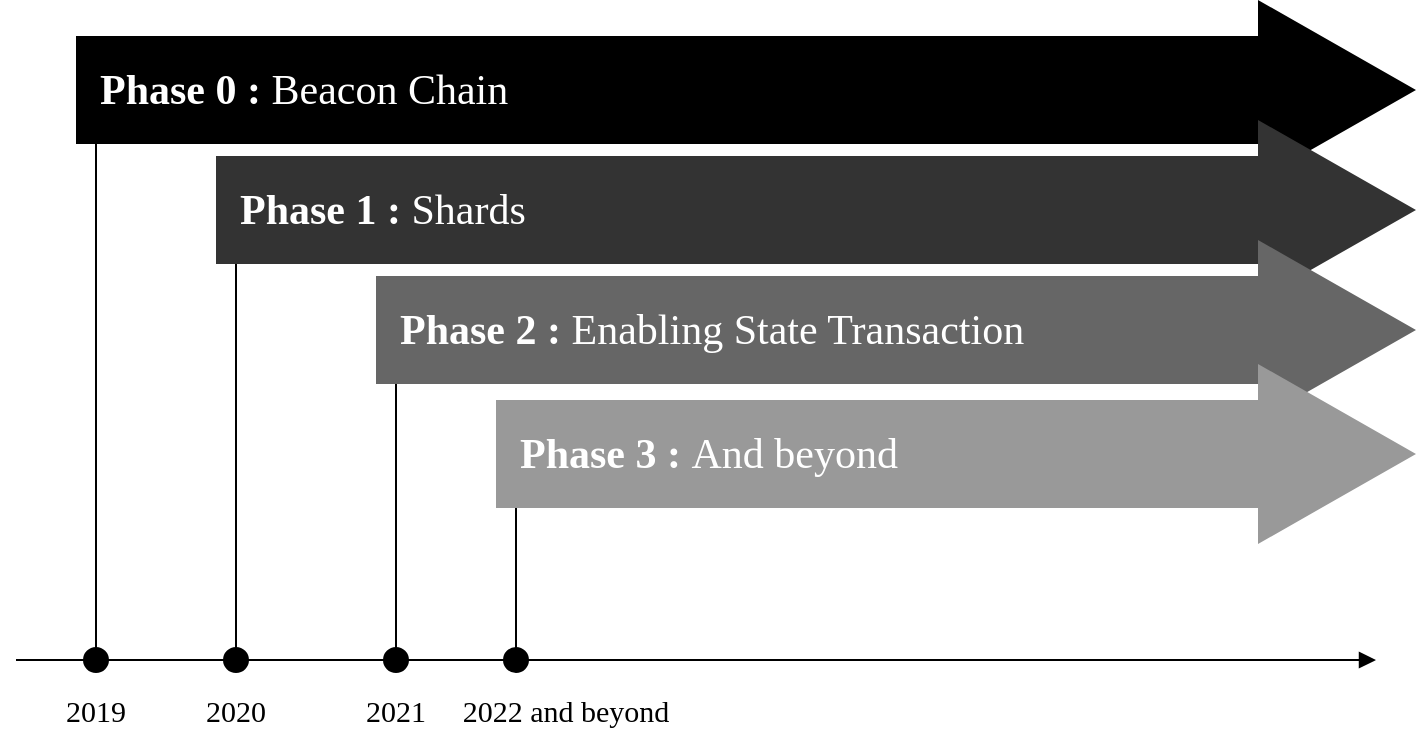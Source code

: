 <mxfile version="21.2.8" type="device">
  <diagram name="Page-1" id="RGrUgLsMVAnbqdiFFfQz">
    <mxGraphModel dx="978" dy="566" grid="1" gridSize="10" guides="1" tooltips="1" connect="1" arrows="1" fold="1" page="1" pageScale="1" pageWidth="1169" pageHeight="827" math="0" shadow="0">
      <root>
        <mxCell id="0" />
        <mxCell id="1" parent="0" />
        <mxCell id="AzzlA01X5Ewzcv5PSElG-16" value="" style="endArrow=block;html=1;rounded=0;endFill=1;" edge="1" parent="1">
          <mxGeometry width="50" height="50" relative="1" as="geometry">
            <mxPoint x="40" y="360" as="sourcePoint" />
            <mxPoint x="720" y="360" as="targetPoint" />
          </mxGeometry>
        </mxCell>
        <mxCell id="AzzlA01X5Ewzcv5PSElG-17" value="" style="endArrow=none;html=1;rounded=0;entryX=0;entryY=1;entryDx=0;entryDy=0;startArrow=oval;startFill=1;targetPerimeterSpacing=10;sourcePerimeterSpacing=6;startSize=12;" edge="1" parent="1" target="AzzlA01X5Ewzcv5PSElG-9">
          <mxGeometry width="50" height="50" relative="1" as="geometry">
            <mxPoint x="80" y="360" as="sourcePoint" />
            <mxPoint x="100" y="200" as="targetPoint" />
          </mxGeometry>
        </mxCell>
        <mxCell id="AzzlA01X5Ewzcv5PSElG-18" value="" style="endArrow=none;html=1;rounded=0;entryX=0;entryY=1;entryDx=0;entryDy=0;startArrow=oval;startFill=1;targetPerimeterSpacing=10;sourcePerimeterSpacing=6;startSize=12;" edge="1" parent="1" target="AzzlA01X5Ewzcv5PSElG-11">
          <mxGeometry width="50" height="50" relative="1" as="geometry">
            <mxPoint x="150" y="360" as="sourcePoint" />
            <mxPoint x="180" y="109" as="targetPoint" />
          </mxGeometry>
        </mxCell>
        <mxCell id="AzzlA01X5Ewzcv5PSElG-19" value="" style="endArrow=none;html=1;rounded=0;startArrow=oval;startFill=1;targetPerimeterSpacing=10;sourcePerimeterSpacing=6;startSize=12;entryX=0;entryY=1;entryDx=0;entryDy=0;" edge="1" parent="1" target="AzzlA01X5Ewzcv5PSElG-13">
          <mxGeometry width="50" height="50" relative="1" as="geometry">
            <mxPoint x="230" y="360" as="sourcePoint" />
            <mxPoint x="250" y="220" as="targetPoint" />
          </mxGeometry>
        </mxCell>
        <mxCell id="AzzlA01X5Ewzcv5PSElG-20" value="" style="endArrow=none;html=1;rounded=0;startArrow=oval;startFill=1;targetPerimeterSpacing=10;sourcePerimeterSpacing=6;startSize=12;entryX=0;entryY=1;entryDx=0;entryDy=0;" edge="1" parent="1" target="AzzlA01X5Ewzcv5PSElG-15">
          <mxGeometry width="50" height="50" relative="1" as="geometry">
            <mxPoint x="290" y="360" as="sourcePoint" />
            <mxPoint x="306" y="240" as="targetPoint" />
          </mxGeometry>
        </mxCell>
        <mxCell id="AzzlA01X5Ewzcv5PSElG-8" value="" style="verticalLabelPosition=bottom;verticalAlign=top;html=1;strokeWidth=2;shape=mxgraph.arrows2.arrow;dy=0.4;dx=79;notch=0;fillColor=#000000;strokeColor=none;" vertex="1" parent="1">
          <mxGeometry x="70" y="30" width="670" height="90" as="geometry" />
        </mxCell>
        <mxCell id="AzzlA01X5Ewzcv5PSElG-9" value="&lt;font color=&quot;#ffffff&quot; style=&quot;font-size: 21px;&quot; face=&quot;Garamond&quot;&gt;&lt;b style=&quot;&quot;&gt;Phase 0 :&lt;/b&gt; Beacon Chain&lt;/font&gt;" style="text;html=1;strokeColor=none;fillColor=none;align=left;verticalAlign=middle;whiteSpace=wrap;rounded=0;" vertex="1" parent="1">
          <mxGeometry x="80" y="60" width="420" height="30" as="geometry" />
        </mxCell>
        <mxCell id="AzzlA01X5Ewzcv5PSElG-10" value="" style="verticalLabelPosition=bottom;verticalAlign=top;html=1;strokeWidth=2;shape=mxgraph.arrows2.arrow;dy=0.4;dx=79;notch=0;fillColor=#333333;strokeColor=none;" vertex="1" parent="1">
          <mxGeometry x="140" y="90" width="600" height="90" as="geometry" />
        </mxCell>
        <mxCell id="AzzlA01X5Ewzcv5PSElG-11" value="&lt;font color=&quot;#ffffff&quot; style=&quot;font-size: 21px;&quot; face=&quot;Garamond&quot;&gt;&lt;b style=&quot;&quot;&gt;Phase 1 :&lt;/b&gt;&amp;nbsp;Shards&lt;/font&gt;" style="text;html=1;strokeColor=none;fillColor=none;align=left;verticalAlign=middle;whiteSpace=wrap;rounded=0;" vertex="1" parent="1">
          <mxGeometry x="150" y="120" width="420" height="30" as="geometry" />
        </mxCell>
        <mxCell id="AzzlA01X5Ewzcv5PSElG-12" value="" style="verticalLabelPosition=bottom;verticalAlign=top;html=1;strokeWidth=2;shape=mxgraph.arrows2.arrow;dy=0.4;dx=79;notch=0;fillColor=#666666;strokeColor=none;" vertex="1" parent="1">
          <mxGeometry x="220" y="150" width="520" height="90" as="geometry" />
        </mxCell>
        <mxCell id="AzzlA01X5Ewzcv5PSElG-13" value="&lt;font color=&quot;#ffffff&quot; style=&quot;font-size: 21px;&quot; face=&quot;Garamond&quot;&gt;&lt;b style=&quot;&quot;&gt;Phase 2 :&lt;/b&gt;&amp;nbsp;Enabling State Transaction&lt;/font&gt;" style="text;html=1;strokeColor=none;fillColor=none;align=left;verticalAlign=middle;whiteSpace=wrap;rounded=0;" vertex="1" parent="1">
          <mxGeometry x="230" y="180" width="420" height="30" as="geometry" />
        </mxCell>
        <mxCell id="AzzlA01X5Ewzcv5PSElG-14" value="" style="verticalLabelPosition=bottom;verticalAlign=top;html=1;strokeWidth=2;shape=mxgraph.arrows2.arrow;dy=0.4;dx=79;notch=0;fillColor=#999999;strokeColor=none;" vertex="1" parent="1">
          <mxGeometry x="280" y="212" width="460" height="90" as="geometry" />
        </mxCell>
        <mxCell id="AzzlA01X5Ewzcv5PSElG-15" value="&lt;font color=&quot;#ffffff&quot; style=&quot;font-size: 21px;&quot; face=&quot;Garamond&quot;&gt;&lt;b style=&quot;&quot;&gt;Phase 3 :&lt;/b&gt;&amp;nbsp;And beyond&lt;/font&gt;" style="text;html=1;strokeColor=none;fillColor=none;align=left;verticalAlign=middle;whiteSpace=wrap;rounded=0;" vertex="1" parent="1">
          <mxGeometry x="290" y="242" width="420" height="30" as="geometry" />
        </mxCell>
        <mxCell id="AzzlA01X5Ewzcv5PSElG-21" value="2019" style="text;html=1;strokeColor=none;fillColor=none;align=center;verticalAlign=middle;whiteSpace=wrap;rounded=0;fontFamily=Garamond;fontSize=15;" vertex="1" parent="1">
          <mxGeometry x="50" y="370" width="60" height="30" as="geometry" />
        </mxCell>
        <mxCell id="AzzlA01X5Ewzcv5PSElG-22" value="2020" style="text;html=1;strokeColor=none;fillColor=none;align=center;verticalAlign=middle;whiteSpace=wrap;rounded=0;fontFamily=Garamond;fontSize=15;" vertex="1" parent="1">
          <mxGeometry x="120" y="370" width="60" height="30" as="geometry" />
        </mxCell>
        <mxCell id="AzzlA01X5Ewzcv5PSElG-23" value="2021" style="text;html=1;strokeColor=none;fillColor=none;align=center;verticalAlign=middle;whiteSpace=wrap;rounded=0;fontFamily=Garamond;fontSize=15;" vertex="1" parent="1">
          <mxGeometry x="200" y="370" width="60" height="30" as="geometry" />
        </mxCell>
        <mxCell id="AzzlA01X5Ewzcv5PSElG-24" value="2022 and beyond" style="text;html=1;strokeColor=none;fillColor=none;align=center;verticalAlign=middle;whiteSpace=wrap;rounded=0;fontFamily=Garamond;fontSize=15;" vertex="1" parent="1">
          <mxGeometry x="230" y="370" width="170" height="30" as="geometry" />
        </mxCell>
      </root>
    </mxGraphModel>
  </diagram>
</mxfile>
